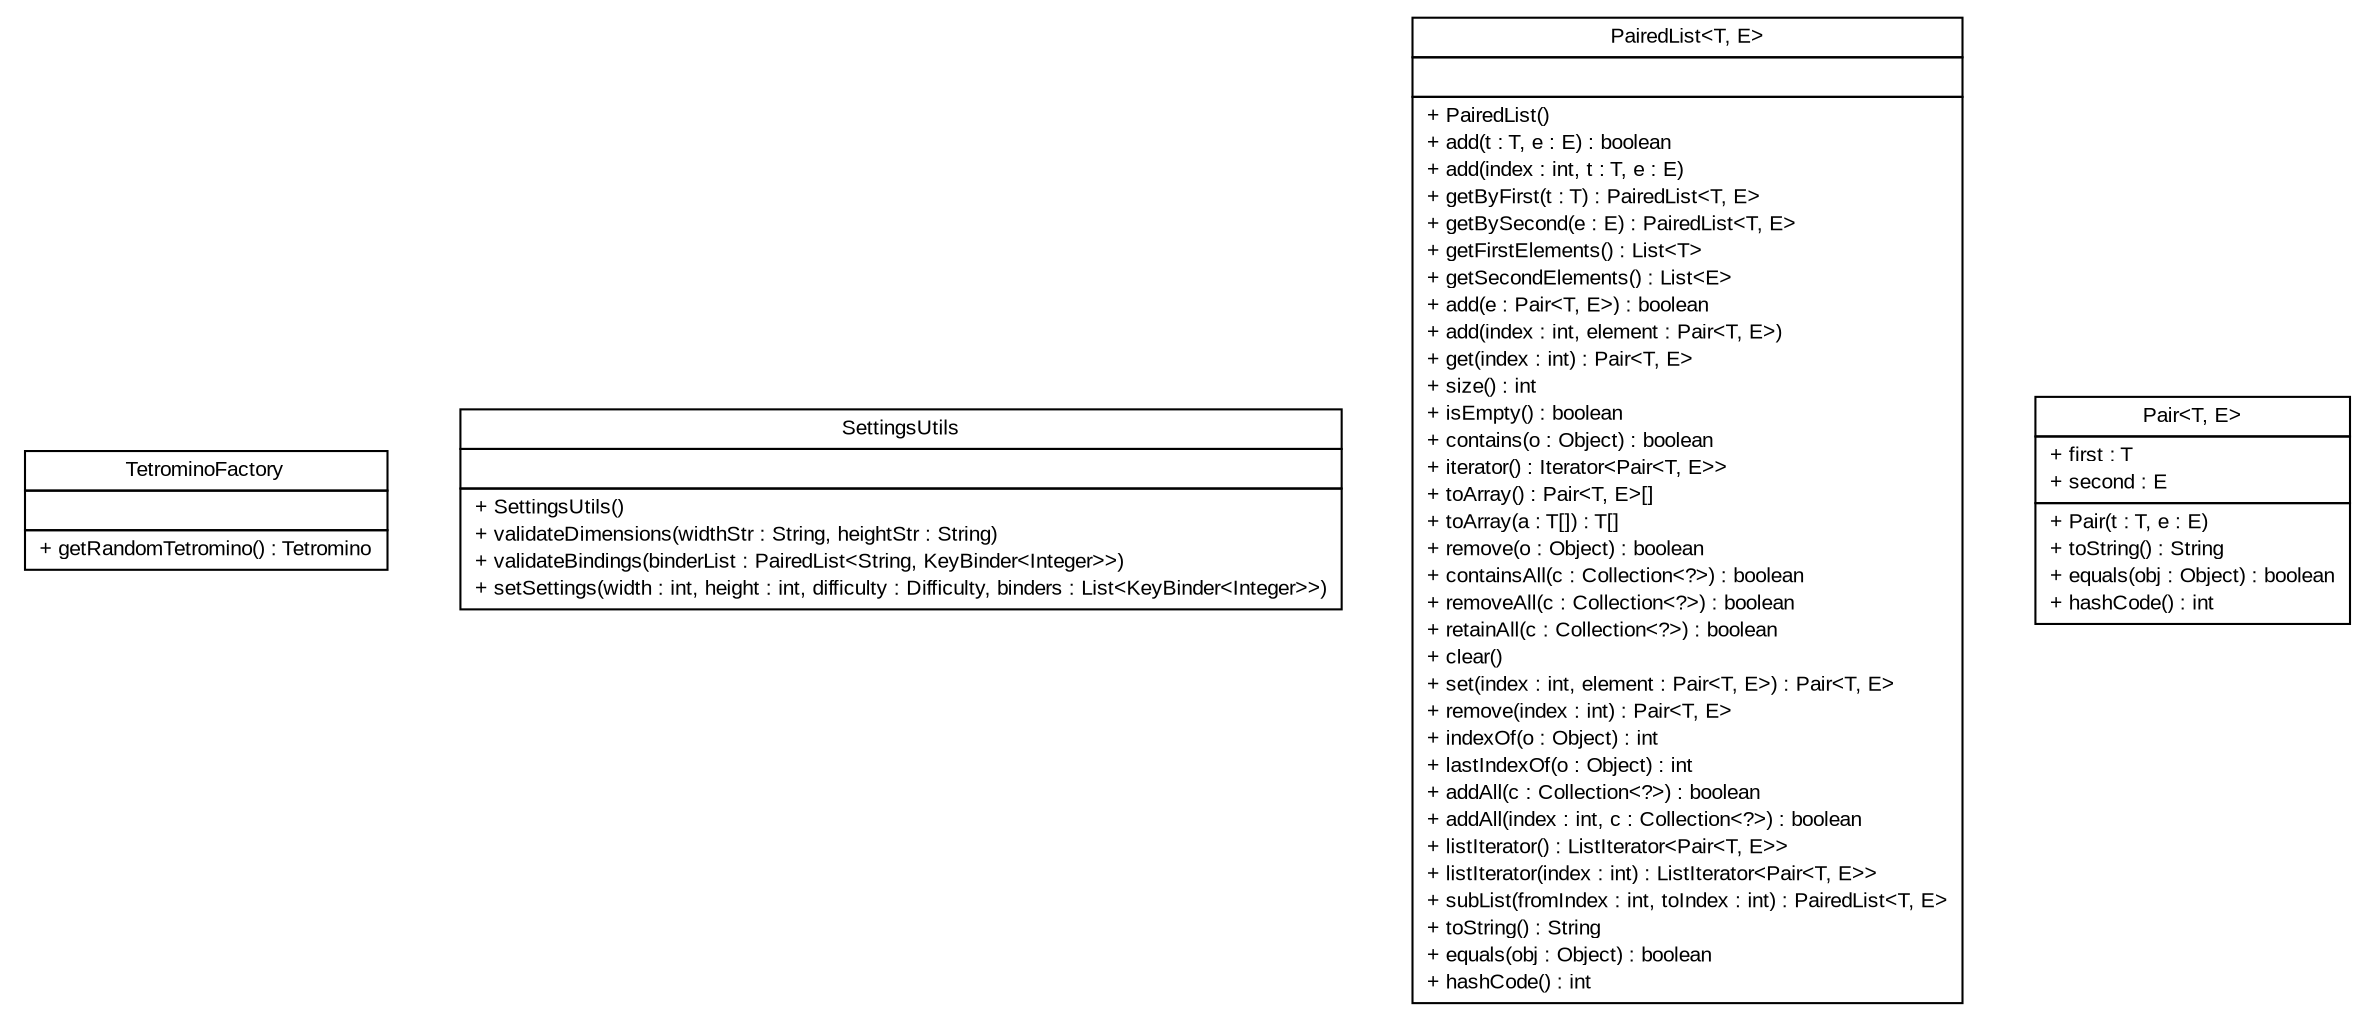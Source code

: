 #!/usr/local/bin/dot
#
# Class diagram 
# Generated by UMLGraph version R5_6 (http://www.umlgraph.org/)
#

digraph G {
	edge [fontname="arial",fontsize=10,labelfontname="arial",labelfontsize=10];
	node [fontname="arial",fontsize=10,shape=plaintext];
	nodesep=0.25;
	ranksep=0.5;
	// com.github.tilastokeskus.matertis.util.TetrominoFactory
	c668 [label=<<table title="com.github.tilastokeskus.matertis.util.TetrominoFactory" border="0" cellborder="1" cellspacing="0" cellpadding="2" port="p" href="./TetrominoFactory.html">
		<tr><td><table border="0" cellspacing="0" cellpadding="1">
<tr><td align="center" balign="center"> TetrominoFactory </td></tr>
		</table></td></tr>
		<tr><td><table border="0" cellspacing="0" cellpadding="1">
<tr><td align="left" balign="left">  </td></tr>
		</table></td></tr>
		<tr><td><table border="0" cellspacing="0" cellpadding="1">
<tr><td align="left" balign="left"> + getRandomTetromino() : Tetromino </td></tr>
		</table></td></tr>
		</table>>, URL="./TetrominoFactory.html", fontname="arial", fontcolor="black", fontsize=10.0];
	// com.github.tilastokeskus.matertis.util.SettingsUtils
	c669 [label=<<table title="com.github.tilastokeskus.matertis.util.SettingsUtils" border="0" cellborder="1" cellspacing="0" cellpadding="2" port="p" href="./SettingsUtils.html">
		<tr><td><table border="0" cellspacing="0" cellpadding="1">
<tr><td align="center" balign="center"> SettingsUtils </td></tr>
		</table></td></tr>
		<tr><td><table border="0" cellspacing="0" cellpadding="1">
<tr><td align="left" balign="left">  </td></tr>
		</table></td></tr>
		<tr><td><table border="0" cellspacing="0" cellpadding="1">
<tr><td align="left" balign="left"> + SettingsUtils() </td></tr>
<tr><td align="left" balign="left"> + validateDimensions(widthStr : String, heightStr : String) </td></tr>
<tr><td align="left" balign="left"> + validateBindings(binderList : PairedList&lt;String, KeyBinder&lt;Integer&gt;&gt;) </td></tr>
<tr><td align="left" balign="left"> + setSettings(width : int, height : int, difficulty : Difficulty, binders : List&lt;KeyBinder&lt;Integer&gt;&gt;) </td></tr>
		</table></td></tr>
		</table>>, URL="./SettingsUtils.html", fontname="arial", fontcolor="black", fontsize=10.0];
	// com.github.tilastokeskus.matertis.util.PairedList<T, E>
	c670 [label=<<table title="com.github.tilastokeskus.matertis.util.PairedList" border="0" cellborder="1" cellspacing="0" cellpadding="2" port="p" href="./PairedList.html">
		<tr><td><table border="0" cellspacing="0" cellpadding="1">
<tr><td align="center" balign="center"> PairedList&lt;T, E&gt; </td></tr>
		</table></td></tr>
		<tr><td><table border="0" cellspacing="0" cellpadding="1">
<tr><td align="left" balign="left">  </td></tr>
		</table></td></tr>
		<tr><td><table border="0" cellspacing="0" cellpadding="1">
<tr><td align="left" balign="left"> + PairedList() </td></tr>
<tr><td align="left" balign="left"> + add(t : T, e : E) : boolean </td></tr>
<tr><td align="left" balign="left"> + add(index : int, t : T, e : E) </td></tr>
<tr><td align="left" balign="left"> + getByFirst(t : T) : PairedList&lt;T, E&gt; </td></tr>
<tr><td align="left" balign="left"> + getBySecond(e : E) : PairedList&lt;T, E&gt; </td></tr>
<tr><td align="left" balign="left"> + getFirstElements() : List&lt;T&gt; </td></tr>
<tr><td align="left" balign="left"> + getSecondElements() : List&lt;E&gt; </td></tr>
<tr><td align="left" balign="left"> + add(e : Pair&lt;T, E&gt;) : boolean </td></tr>
<tr><td align="left" balign="left"> + add(index : int, element : Pair&lt;T, E&gt;) </td></tr>
<tr><td align="left" balign="left"> + get(index : int) : Pair&lt;T, E&gt; </td></tr>
<tr><td align="left" balign="left"> + size() : int </td></tr>
<tr><td align="left" balign="left"> + isEmpty() : boolean </td></tr>
<tr><td align="left" balign="left"> + contains(o : Object) : boolean </td></tr>
<tr><td align="left" balign="left"> + iterator() : Iterator&lt;Pair&lt;T, E&gt;&gt; </td></tr>
<tr><td align="left" balign="left"> + toArray() : Pair&lt;T, E&gt;[] </td></tr>
<tr><td align="left" balign="left"> + toArray(a : T[]) : T[] </td></tr>
<tr><td align="left" balign="left"> + remove(o : Object) : boolean </td></tr>
<tr><td align="left" balign="left"> + containsAll(c : Collection&lt;?&gt;) : boolean </td></tr>
<tr><td align="left" balign="left"> + removeAll(c : Collection&lt;?&gt;) : boolean </td></tr>
<tr><td align="left" balign="left"> + retainAll(c : Collection&lt;?&gt;) : boolean </td></tr>
<tr><td align="left" balign="left"> + clear() </td></tr>
<tr><td align="left" balign="left"> + set(index : int, element : Pair&lt;T, E&gt;) : Pair&lt;T, E&gt; </td></tr>
<tr><td align="left" balign="left"> + remove(index : int) : Pair&lt;T, E&gt; </td></tr>
<tr><td align="left" balign="left"> + indexOf(o : Object) : int </td></tr>
<tr><td align="left" balign="left"> + lastIndexOf(o : Object) : int </td></tr>
<tr><td align="left" balign="left"> + addAll(c : Collection&lt;?&gt;) : boolean </td></tr>
<tr><td align="left" balign="left"> + addAll(index : int, c : Collection&lt;?&gt;) : boolean </td></tr>
<tr><td align="left" balign="left"> + listIterator() : ListIterator&lt;Pair&lt;T, E&gt;&gt; </td></tr>
<tr><td align="left" balign="left"> + listIterator(index : int) : ListIterator&lt;Pair&lt;T, E&gt;&gt; </td></tr>
<tr><td align="left" balign="left"> + subList(fromIndex : int, toIndex : int) : PairedList&lt;T, E&gt; </td></tr>
<tr><td align="left" balign="left"> + toString() : String </td></tr>
<tr><td align="left" balign="left"> + equals(obj : Object) : boolean </td></tr>
<tr><td align="left" balign="left"> + hashCode() : int </td></tr>
		</table></td></tr>
		</table>>, URL="./PairedList.html", fontname="arial", fontcolor="black", fontsize=10.0];
	// com.github.tilastokeskus.matertis.util.Pair<T, E>
	c671 [label=<<table title="com.github.tilastokeskus.matertis.util.Pair" border="0" cellborder="1" cellspacing="0" cellpadding="2" port="p" href="./Pair.html">
		<tr><td><table border="0" cellspacing="0" cellpadding="1">
<tr><td align="center" balign="center"> Pair&lt;T, E&gt; </td></tr>
		</table></td></tr>
		<tr><td><table border="0" cellspacing="0" cellpadding="1">
<tr><td align="left" balign="left"> + first : T </td></tr>
<tr><td align="left" balign="left"> + second : E </td></tr>
		</table></td></tr>
		<tr><td><table border="0" cellspacing="0" cellpadding="1">
<tr><td align="left" balign="left"> + Pair(t : T, e : E) </td></tr>
<tr><td align="left" balign="left"> + toString() : String </td></tr>
<tr><td align="left" balign="left"> + equals(obj : Object) : boolean </td></tr>
<tr><td align="left" balign="left"> + hashCode() : int </td></tr>
		</table></td></tr>
		</table>>, URL="./Pair.html", fontname="arial", fontcolor="black", fontsize=10.0];
}

